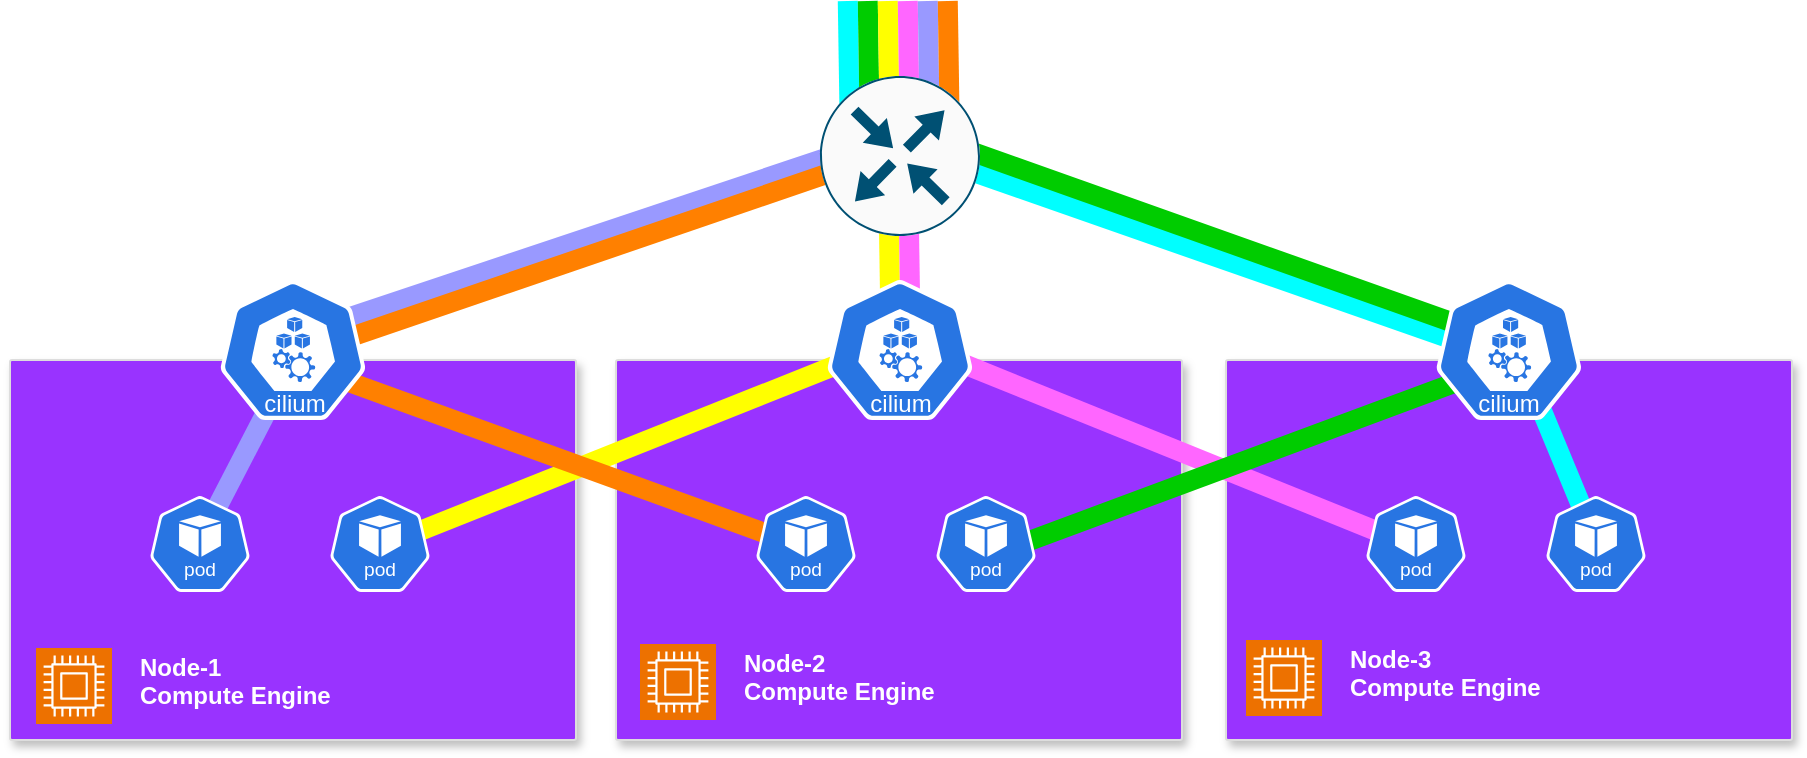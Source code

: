 <mxfile version="24.4.8" type="device">
  <diagram name="Page-1" id="TPv4YiVZvs2msHgFxSqs">
    <mxGraphModel dx="1185" dy="685" grid="1" gridSize="10" guides="1" tooltips="1" connect="1" arrows="1" fold="1" page="1" pageScale="1" pageWidth="850" pageHeight="1100" math="0" shadow="0">
      <root>
        <mxCell id="0" />
        <mxCell id="1" parent="0" />
        <mxCell id="vOJv6ga_SLZkR0OG2dL8-19" value="" style="strokeColor=#dddddd;shadow=1;strokeWidth=1;rounded=1;absoluteArcSize=1;arcSize=2;movable=1;resizable=1;rotatable=1;deletable=1;editable=1;locked=0;connectable=1;container=0;fillColor=#9933FF;" parent="1" vertex="1">
          <mxGeometry x="460" y="260" width="283" height="190" as="geometry" />
        </mxCell>
        <mxCell id="vOJv6ga_SLZkR0OG2dL8-57" value="" style="strokeColor=#dddddd;shadow=1;strokeWidth=1;rounded=1;absoluteArcSize=1;arcSize=2;movable=1;resizable=1;rotatable=1;deletable=1;editable=1;locked=0;connectable=1;container=0;fillColor=#9933FF;" parent="1" vertex="1">
          <mxGeometry x="157" y="260" width="283" height="190" as="geometry" />
        </mxCell>
        <mxCell id="vOJv6ga_SLZkR0OG2dL8-60" value="&lt;font color=&quot;#ffffff&quot;&gt;&lt;span style=&quot;text-wrap: nowrap;&quot;&gt;Node-1&lt;/span&gt;&lt;br style=&quot;forced-color-adjust: none; font-family: Helvetica; font-size: 12px; font-style: normal; font-variant-ligatures: normal; font-variant-caps: normal; letter-spacing: normal; orphans: 2; text-align: left; text-indent: 0px; text-transform: none; widows: 2; word-spacing: 0px; -webkit-text-stroke-width: 0px; white-space: nowrap; text-decoration-thickness: initial; text-decoration-style: initial; text-decoration-color: initial;&quot;&gt;&lt;span style=&quot;font-family: Helvetica; font-size: 12px; font-style: normal; font-variant-ligatures: normal; font-variant-caps: normal; letter-spacing: normal; orphans: 2; text-align: left; text-indent: 0px; text-transform: none; widows: 2; word-spacing: 0px; -webkit-text-stroke-width: 0px; white-space: nowrap; text-decoration-thickness: initial; text-decoration-style: initial; text-decoration-color: initial; float: none; display: inline !important;&quot;&gt;Compute Engine&lt;/span&gt;&lt;/font&gt;" style="text;whiteSpace=wrap;html=1;fontStyle=1" parent="1" vertex="1">
          <mxGeometry x="220" y="400" width="120" height="50" as="geometry" />
        </mxCell>
        <mxCell id="vOJv6ga_SLZkR0OG2dL8-65" value="" style="strokeColor=#dddddd;shadow=1;strokeWidth=1;rounded=1;absoluteArcSize=1;arcSize=2;movable=1;resizable=1;rotatable=1;deletable=1;editable=1;locked=0;connectable=1;container=0;fillColor=#9933FF;" parent="1" vertex="1">
          <mxGeometry x="765" y="260" width="283" height="190" as="geometry" />
        </mxCell>
        <mxCell id="vOJv6ga_SLZkR0OG2dL8-85" value="Upstream&lt;div&gt;Router&lt;/div&gt;" style="text;html=1;align=center;verticalAlign=middle;resizable=0;points=[];autosize=1;strokeColor=none;fillColor=none;fontColor=#FFFFFF;" parent="1" vertex="1">
          <mxGeometry x="638.46" y="110" width="80" height="40" as="geometry" />
        </mxCell>
        <mxCell id="vOJv6ga_SLZkR0OG2dL8-89" value="" style="sketch=0;points=[[0,0,0],[0.25,0,0],[0.5,0,0],[0.75,0,0],[1,0,0],[0,1,0],[0.25,1,0],[0.5,1,0],[0.75,1,0],[1,1,0],[0,0.25,0],[0,0.5,0],[0,0.75,0],[1,0.25,0],[1,0.5,0],[1,0.75,0]];outlineConnect=0;fontColor=#232F3E;fillColor=#ED7100;strokeColor=#ffffff;dashed=0;verticalLabelPosition=bottom;verticalAlign=top;align=center;html=1;fontSize=12;fontStyle=0;aspect=fixed;shape=mxgraph.aws4.resourceIcon;resIcon=mxgraph.aws4.compute;" parent="1" vertex="1">
          <mxGeometry x="170" y="404" width="38" height="38" as="geometry" />
        </mxCell>
        <mxCell id="vOJv6ga_SLZkR0OG2dL8-100" value="&lt;font color=&quot;#ffffff&quot;&gt;&lt;span style=&quot;text-wrap: nowrap;&quot;&gt;Node-2&lt;/span&gt;&lt;br style=&quot;forced-color-adjust: none; font-family: Helvetica; font-size: 12px; font-style: normal; font-variant-ligatures: normal; font-variant-caps: normal; letter-spacing: normal; orphans: 2; text-align: left; text-indent: 0px; text-transform: none; widows: 2; word-spacing: 0px; -webkit-text-stroke-width: 0px; white-space: nowrap; text-decoration-thickness: initial; text-decoration-style: initial; text-decoration-color: initial;&quot;&gt;&lt;span style=&quot;font-family: Helvetica; font-size: 12px; font-style: normal; font-variant-ligatures: normal; font-variant-caps: normal; letter-spacing: normal; orphans: 2; text-align: left; text-indent: 0px; text-transform: none; widows: 2; word-spacing: 0px; -webkit-text-stroke-width: 0px; white-space: nowrap; text-decoration-thickness: initial; text-decoration-style: initial; text-decoration-color: initial; float: none; display: inline !important;&quot;&gt;Compute Engine&lt;/span&gt;&lt;/font&gt;" style="text;whiteSpace=wrap;html=1;fontStyle=1" parent="1" vertex="1">
          <mxGeometry x="522" y="398" width="120" height="50" as="geometry" />
        </mxCell>
        <mxCell id="vOJv6ga_SLZkR0OG2dL8-101" value="" style="sketch=0;points=[[0,0,0],[0.25,0,0],[0.5,0,0],[0.75,0,0],[1,0,0],[0,1,0],[0.25,1,0],[0.5,1,0],[0.75,1,0],[1,1,0],[0,0.25,0],[0,0.5,0],[0,0.75,0],[1,0.25,0],[1,0.5,0],[1,0.75,0]];outlineConnect=0;fontColor=#232F3E;fillColor=#ED7100;strokeColor=#ffffff;dashed=0;verticalLabelPosition=bottom;verticalAlign=top;align=center;html=1;fontSize=12;fontStyle=0;aspect=fixed;shape=mxgraph.aws4.resourceIcon;resIcon=mxgraph.aws4.compute;" parent="1" vertex="1">
          <mxGeometry x="472" y="402" width="38" height="38" as="geometry" />
        </mxCell>
        <mxCell id="vOJv6ga_SLZkR0OG2dL8-102" value="&lt;font color=&quot;#ffffff&quot;&gt;&lt;span style=&quot;text-wrap: nowrap;&quot;&gt;Node-3&lt;/span&gt;&lt;br style=&quot;forced-color-adjust: none; font-family: Helvetica; font-size: 12px; font-style: normal; font-variant-ligatures: normal; font-variant-caps: normal; letter-spacing: normal; orphans: 2; text-align: left; text-indent: 0px; text-transform: none; widows: 2; word-spacing: 0px; -webkit-text-stroke-width: 0px; white-space: nowrap; text-decoration-thickness: initial; text-decoration-style: initial; text-decoration-color: initial;&quot;&gt;&lt;span style=&quot;font-family: Helvetica; font-size: 12px; font-style: normal; font-variant-ligatures: normal; font-variant-caps: normal; letter-spacing: normal; orphans: 2; text-align: left; text-indent: 0px; text-transform: none; widows: 2; word-spacing: 0px; -webkit-text-stroke-width: 0px; white-space: nowrap; text-decoration-thickness: initial; text-decoration-style: initial; text-decoration-color: initial; float: none; display: inline !important;&quot;&gt;Compute Engine&lt;/span&gt;&lt;/font&gt;" style="text;whiteSpace=wrap;html=1;fontStyle=1" parent="1" vertex="1">
          <mxGeometry x="825" y="396" width="120" height="50" as="geometry" />
        </mxCell>
        <mxCell id="vOJv6ga_SLZkR0OG2dL8-103" value="" style="sketch=0;points=[[0,0,0],[0.25,0,0],[0.5,0,0],[0.75,0,0],[1,0,0],[0,1,0],[0.25,1,0],[0.5,1,0],[0.75,1,0],[1,1,0],[0,0.25,0],[0,0.5,0],[0,0.75,0],[1,0.25,0],[1,0.5,0],[1,0.75,0]];outlineConnect=0;fontColor=#232F3E;fillColor=#ED7100;strokeColor=#ffffff;dashed=0;verticalLabelPosition=bottom;verticalAlign=top;align=center;html=1;fontSize=12;fontStyle=0;aspect=fixed;shape=mxgraph.aws4.resourceIcon;resIcon=mxgraph.aws4.compute;" parent="1" vertex="1">
          <mxGeometry x="775" y="400" width="38" height="38" as="geometry" />
        </mxCell>
        <mxCell id="vOJv6ga_SLZkR0OG2dL8-108" value="cilium" style="text;html=1;align=center;verticalAlign=middle;resizable=0;points=[];autosize=1;fillColor=none;fontColor=#FFFFFF;" parent="1" vertex="1">
          <mxGeometry x="881.5" y="267" width="50" height="30" as="geometry" />
        </mxCell>
        <mxCell id="vOJv6ga_SLZkR0OG2dL8-77" value="" style="shape=flexArrow;endArrow=none;startArrow=none;html=1;rounded=0;startFill=0;endFill=0;fillColor=#00FFFF;gradientColor=none;fillStyle=auto;strokeColor=none;" parent="1" edge="1">
          <mxGeometry width="100" height="100" relative="1" as="geometry">
            <mxPoint x="577.118" y="160" as="sourcePoint" />
            <mxPoint x="575.88" y="80" as="targetPoint" />
          </mxGeometry>
        </mxCell>
        <mxCell id="vOJv6ga_SLZkR0OG2dL8-78" value="" style="shape=flexArrow;endArrow=none;startArrow=none;html=1;rounded=0;startFill=0;endFill=0;strokeColor=none;fillColor=#00CC00;" parent="1" edge="1">
          <mxGeometry width="100" height="100" relative="1" as="geometry">
            <mxPoint x="587.118" y="160" as="sourcePoint" />
            <mxPoint x="585.88" y="80" as="targetPoint" />
          </mxGeometry>
        </mxCell>
        <mxCell id="vOJv6ga_SLZkR0OG2dL8-79" value="" style="shape=flexArrow;endArrow=none;startArrow=none;html=1;rounded=0;startFill=0;endFill=0;strokeColor=none;fillColor=#FFFF00;" parent="1" edge="1">
          <mxGeometry width="100" height="100" relative="1" as="geometry">
            <mxPoint x="597.119" y="160" as="sourcePoint" />
            <mxPoint x="595.881" y="80" as="targetPoint" />
          </mxGeometry>
        </mxCell>
        <mxCell id="vOJv6ga_SLZkR0OG2dL8-80" value="" style="shape=flexArrow;endArrow=none;startArrow=none;html=1;rounded=0;startFill=0;endFill=0;strokeColor=none;fillColor=#FF66FF;" parent="1" edge="1">
          <mxGeometry width="100" height="100" relative="1" as="geometry">
            <mxPoint x="607.119" y="160" as="sourcePoint" />
            <mxPoint x="605.881" y="80" as="targetPoint" />
          </mxGeometry>
        </mxCell>
        <mxCell id="vOJv6ga_SLZkR0OG2dL8-81" value="" style="shape=flexArrow;endArrow=none;startArrow=none;html=1;rounded=0;startFill=0;endFill=0;fillColor=#9999FF;strokeColor=none;" parent="1" edge="1">
          <mxGeometry width="100" height="100" relative="1" as="geometry">
            <mxPoint x="617.12" y="160" as="sourcePoint" />
            <mxPoint x="615.882" y="80" as="targetPoint" />
          </mxGeometry>
        </mxCell>
        <mxCell id="vOJv6ga_SLZkR0OG2dL8-82" value="" style="shape=flexArrow;endArrow=none;startArrow=none;html=1;rounded=0;startFill=0;endFill=0;fillColor=#FF8000;strokeColor=none;" parent="1" edge="1">
          <mxGeometry width="100" height="100" relative="1" as="geometry">
            <mxPoint x="627.12" y="160" as="sourcePoint" />
            <mxPoint x="625.882" y="80" as="targetPoint" />
          </mxGeometry>
        </mxCell>
        <mxCell id="j39mi7xemLGqWOHImlby-3" value="" style="shape=flexArrow;endArrow=none;startArrow=none;html=1;rounded=0;startFill=0;endFill=0;fillColor=#9999FF;strokeColor=none;exitX=0.475;exitY=0.41;exitDx=0;exitDy=0;exitPerimeter=0;" edge="1" parent="1" source="vOJv6ga_SLZkR0OG2dL8-104">
          <mxGeometry width="100" height="100" relative="1" as="geometry">
            <mxPoint x="509.002" y="198" as="sourcePoint" />
            <mxPoint x="577.002" y="155" as="targetPoint" />
          </mxGeometry>
        </mxCell>
        <mxCell id="j39mi7xemLGqWOHImlby-4" value="" style="shape=flexArrow;endArrow=none;startArrow=none;html=1;rounded=0;startFill=0;endFill=0;fillColor=#FF8000;strokeColor=none;exitX=0.516;exitY=0.557;exitDx=0;exitDy=0;exitPerimeter=0;" edge="1" parent="1">
          <mxGeometry width="100" height="100" relative="1" as="geometry">
            <mxPoint x="299.667" y="257.99" as="sourcePoint" />
            <mxPoint x="580" y="162" as="targetPoint" />
          </mxGeometry>
        </mxCell>
        <mxCell id="j39mi7xemLGqWOHImlby-6" value="" style="shape=flexArrow;endArrow=none;startArrow=none;html=1;rounded=0;startFill=0;endFill=0;strokeColor=none;fillColor=#FFFF00;" edge="1" parent="1">
          <mxGeometry width="100" height="100" relative="1" as="geometry">
            <mxPoint x="597.619" y="267" as="sourcePoint" />
            <mxPoint x="596.381" y="187" as="targetPoint" />
          </mxGeometry>
        </mxCell>
        <mxCell id="j39mi7xemLGqWOHImlby-7" value="" style="shape=flexArrow;endArrow=none;startArrow=none;html=1;rounded=0;startFill=0;endFill=0;strokeColor=none;fillColor=#FF66FF;" edge="1" parent="1">
          <mxGeometry width="100" height="100" relative="1" as="geometry">
            <mxPoint x="607.619" y="267" as="sourcePoint" />
            <mxPoint x="606.381" y="187" as="targetPoint" />
          </mxGeometry>
        </mxCell>
        <mxCell id="j39mi7xemLGqWOHImlby-8" value="" style="shape=flexArrow;endArrow=none;startArrow=none;html=1;rounded=0;startFill=0;endFill=0;fillColor=#00FFFF;gradientColor=none;fillStyle=auto;strokeColor=none;exitX=0.556;exitY=0.544;exitDx=0;exitDy=0;exitPerimeter=0;" edge="1" parent="1">
          <mxGeometry width="100" height="100" relative="1" as="geometry">
            <mxPoint x="910.544" y="261.08" as="sourcePoint" />
            <mxPoint x="630" y="163" as="targetPoint" />
          </mxGeometry>
        </mxCell>
        <mxCell id="j39mi7xemLGqWOHImlby-9" value="" style="shape=flexArrow;endArrow=none;startArrow=none;html=1;rounded=0;startFill=0;endFill=0;strokeColor=none;fillColor=#00CC00;exitX=0.569;exitY=0.429;exitDx=0;exitDy=0;exitPerimeter=0;" edge="1" parent="1">
          <mxGeometry width="100" height="100" relative="1" as="geometry">
            <mxPoint x="911.491" y="253.03" as="sourcePoint" />
            <mxPoint x="630.0" y="153" as="targetPoint" />
          </mxGeometry>
        </mxCell>
        <mxCell id="vOJv6ga_SLZkR0OG2dL8-83" value="" style="sketch=0;points=[[0.5,0,0],[1,0.5,0],[0.5,1,0],[0,0.5,0],[0.145,0.145,0],[0.856,0.145,0],[0.855,0.856,0],[0.145,0.855,0]];verticalLabelPosition=bottom;html=1;verticalAlign=top;aspect=fixed;align=center;pointerEvents=1;shape=mxgraph.cisco19.rect;prIcon=router;fillColor=#FAFAFA;strokeColor=#005073;" parent="1" vertex="1">
          <mxGeometry x="562" y="118" width="80" height="80" as="geometry" />
        </mxCell>
        <mxCell id="j39mi7xemLGqWOHImlby-12" value="" style="shape=flexArrow;endArrow=none;startArrow=none;html=1;rounded=0;startFill=0;endFill=0;strokeColor=none;fillColor=#FFFF00;exitX=0.394;exitY=0.574;exitDx=0;exitDy=0;exitPerimeter=0;" edge="1" parent="1" source="vOJv6ga_SLZkR0OG2dL8-64">
          <mxGeometry width="100" height="100" relative="1" as="geometry">
            <mxPoint x="577.739" y="340" as="sourcePoint" />
            <mxPoint x="576.501" y="260" as="targetPoint" />
          </mxGeometry>
        </mxCell>
        <mxCell id="j39mi7xemLGqWOHImlby-13" value="" style="shape=flexArrow;endArrow=none;startArrow=none;html=1;rounded=0;startFill=0;endFill=0;strokeColor=none;fillColor=#FF66FF;entryX=0.796;entryY=0.541;entryDx=0;entryDy=0;entryPerimeter=0;exitX=0.629;exitY=0.586;exitDx=0;exitDy=0;exitPerimeter=0;" edge="1" parent="1" source="vOJv6ga_SLZkR0OG2dL8-67" target="vOJv6ga_SLZkR0OG2dL8-98">
          <mxGeometry width="100" height="100" relative="1" as="geometry">
            <mxPoint x="627.739" y="340" as="sourcePoint" />
            <mxPoint x="626.501" y="260" as="targetPoint" />
          </mxGeometry>
        </mxCell>
        <mxCell id="j39mi7xemLGqWOHImlby-14" value="" style="shape=flexArrow;endArrow=none;startArrow=none;html=1;rounded=0;startFill=0;endFill=0;fillColor=#00FFFF;gradientColor=none;fillStyle=auto;strokeColor=none;entryX=0.554;entryY=0.61;entryDx=0;entryDy=0;entryPerimeter=0;exitX=0.57;exitY=0.541;exitDx=0;exitDy=0;exitPerimeter=0;" edge="1" parent="1" source="vOJv6ga_SLZkR0OG2dL8-105" target="vOJv6ga_SLZkR0OG2dL8-72">
          <mxGeometry width="100" height="100" relative="1" as="geometry">
            <mxPoint x="1060" y="90" as="sourcePoint" />
            <mxPoint x="950" y="157.92" as="targetPoint" />
          </mxGeometry>
        </mxCell>
        <mxCell id="j39mi7xemLGqWOHImlby-15" value="" style="shape=flexArrow;endArrow=none;startArrow=none;html=1;rounded=0;startFill=0;endFill=0;strokeColor=none;fillColor=#00CC00;" edge="1" parent="1">
          <mxGeometry width="100" height="100" relative="1" as="geometry">
            <mxPoint x="910" y="260" as="sourcePoint" />
            <mxPoint x="638.46" y="360.973" as="targetPoint" />
          </mxGeometry>
        </mxCell>
        <mxCell id="j39mi7xemLGqWOHImlby-16" value="" style="shape=flexArrow;endArrow=none;startArrow=none;html=1;rounded=0;startFill=0;endFill=0;fillColor=#9999FF;strokeColor=none;exitX=0.475;exitY=0.41;exitDx=0;exitDy=0;exitPerimeter=0;entryX=0.562;entryY=0.451;entryDx=0;entryDy=0;entryPerimeter=0;" edge="1" parent="1" target="vOJv6ga_SLZkR0OG2dL8-104">
          <mxGeometry width="100" height="100" relative="1" as="geometry">
            <mxPoint x="250" y="354" as="sourcePoint" />
            <mxPoint x="530.002" y="260" as="targetPoint" />
          </mxGeometry>
        </mxCell>
        <mxCell id="j39mi7xemLGqWOHImlby-17" value="" style="shape=flexArrow;endArrow=none;startArrow=none;html=1;rounded=0;startFill=0;endFill=0;fillColor=#FF8000;strokeColor=none;exitX=0.516;exitY=0.557;exitDx=0;exitDy=0;exitPerimeter=0;entryX=0.649;entryY=0.598;entryDx=0;entryDy=0;entryPerimeter=0;" edge="1" parent="1" target="vOJv6ga_SLZkR0OG2dL8-21">
          <mxGeometry width="100" height="100" relative="1" as="geometry">
            <mxPoint x="296.167" y="260" as="sourcePoint" />
            <mxPoint x="576.5" y="164.01" as="targetPoint" />
          </mxGeometry>
        </mxCell>
        <mxCell id="vOJv6ga_SLZkR0OG2dL8-105" value="" style="aspect=fixed;sketch=0;html=1;dashed=0;whitespace=wrap;verticalLabelPosition=bottom;verticalAlign=top;fillColor=#2875E2;strokeColor=#ffffff;points=[[0.005,0.63,0],[0.1,0.2,0],[0.9,0.2,0],[0.5,0,0],[0.995,0.63,0],[0.72,0.99,0],[0.5,1,0],[0.28,0.99,0]];shape=mxgraph.kubernetes.icon2;prIcon=k_proxy" parent="1" vertex="1">
          <mxGeometry x="870.0" y="220" width="72.92" height="70" as="geometry" />
        </mxCell>
        <mxCell id="vOJv6ga_SLZkR0OG2dL8-98" value="" style="aspect=fixed;sketch=0;html=1;dashed=0;whitespace=wrap;verticalLabelPosition=bottom;verticalAlign=top;fillColor=#2875E2;strokeColor=#ffffff;points=[[0.005,0.63,0],[0.1,0.2,0],[0.9,0.2,0],[0.5,0,0],[0.995,0.63,0],[0.72,0.99,0],[0.5,1,0],[0.28,0.99,0]];shape=mxgraph.kubernetes.icon2;prIcon=k_proxy" parent="1" vertex="1">
          <mxGeometry x="565.54" y="220" width="72.92" height="70" as="geometry" />
        </mxCell>
        <mxCell id="vOJv6ga_SLZkR0OG2dL8-104" value="" style="aspect=fixed;sketch=0;html=1;dashed=0;whitespace=wrap;verticalLabelPosition=bottom;verticalAlign=top;fillColor=#2875E2;strokeColor=#ffffff;points=[[0.005,0.63,0],[0.1,0.2,0],[0.9,0.2,0],[0.5,0,0],[0.995,0.63,0],[0.72,0.99,0],[0.5,1,0],[0.28,0.99,0]];shape=mxgraph.kubernetes.icon2;prIcon=k_proxy" parent="1" vertex="1">
          <mxGeometry x="262.04" y="220" width="72.92" height="70" as="geometry" />
        </mxCell>
        <mxCell id="vOJv6ga_SLZkR0OG2dL8-106" value="cilium" style="text;html=1;align=center;verticalAlign=middle;resizable=0;points=[];autosize=1;fillColor=none;fontColor=#FFFFFF;" parent="1" vertex="1">
          <mxGeometry x="273.5" y="267" width="50" height="30" as="geometry" />
        </mxCell>
        <mxCell id="vOJv6ga_SLZkR0OG2dL8-107" value="cilium" style="text;html=1;align=center;verticalAlign=middle;resizable=0;points=[];autosize=1;fillColor=none;fontColor=#FFFFFF;" parent="1" vertex="1">
          <mxGeometry x="576.5" y="267" width="50" height="30" as="geometry" />
        </mxCell>
        <mxCell id="j39mi7xemLGqWOHImlby-11" value="cilium" style="text;html=1;align=center;verticalAlign=middle;resizable=0;points=[];autosize=1;fillColor=none;fontColor=#FFFFFF;" vertex="1" parent="1">
          <mxGeometry x="881.46" y="267" width="50" height="30" as="geometry" />
        </mxCell>
        <mxCell id="vOJv6ga_SLZkR0OG2dL8-59" value="" style="aspect=fixed;sketch=0;html=1;dashed=0;whitespace=wrap;verticalLabelPosition=bottom;verticalAlign=top;fillColor=#2875E2;strokeColor=#ffffff;points=[[0.005,0.63,0],[0.1,0.2,0],[0.9,0.2,0],[0.5,0,0],[0.995,0.63,0],[0.72,0.99,0],[0.5,1,0],[0.28,0.99,0]];shape=mxgraph.kubernetes.icon2;kubernetesLabel=1;prIcon=pod" parent="1" vertex="1">
          <mxGeometry x="227" y="328" width="50" height="48" as="geometry" />
        </mxCell>
        <mxCell id="vOJv6ga_SLZkR0OG2dL8-64" value="" style="aspect=fixed;sketch=0;html=1;dashed=0;whitespace=wrap;verticalLabelPosition=bottom;verticalAlign=top;fillColor=#2875E2;strokeColor=#ffffff;points=[[0.005,0.63,0],[0.1,0.2,0],[0.9,0.2,0],[0.5,0,0],[0.995,0.63,0],[0.72,0.99,0],[0.5,1,0],[0.28,0.99,0]];shape=mxgraph.kubernetes.icon2;kubernetesLabel=1;prIcon=pod" parent="1" vertex="1">
          <mxGeometry x="317" y="328" width="50" height="48" as="geometry" />
        </mxCell>
        <mxCell id="vOJv6ga_SLZkR0OG2dL8-67" value="" style="aspect=fixed;sketch=0;html=1;dashed=0;whitespace=wrap;verticalLabelPosition=bottom;verticalAlign=top;fillColor=#2875E2;strokeColor=#ffffff;points=[[0.005,0.63,0],[0.1,0.2,0],[0.9,0.2,0],[0.5,0,0],[0.995,0.63,0],[0.72,0.99,0],[0.5,1,0],[0.28,0.99,0]];shape=mxgraph.kubernetes.icon2;kubernetesLabel=1;prIcon=pod" parent="1" vertex="1">
          <mxGeometry x="835" y="328" width="50" height="48" as="geometry" />
        </mxCell>
        <mxCell id="vOJv6ga_SLZkR0OG2dL8-72" value="" style="aspect=fixed;sketch=0;html=1;dashed=0;whitespace=wrap;verticalLabelPosition=bottom;verticalAlign=top;fillColor=#2875E2;strokeColor=#ffffff;points=[[0.005,0.63,0],[0.1,0.2,0],[0.9,0.2,0],[0.5,0,0],[0.995,0.63,0],[0.72,0.99,0],[0.5,1,0],[0.28,0.99,0]];shape=mxgraph.kubernetes.icon2;kubernetesLabel=1;prIcon=pod" parent="1" vertex="1">
          <mxGeometry x="925" y="328" width="50" height="48" as="geometry" />
        </mxCell>
        <mxCell id="vOJv6ga_SLZkR0OG2dL8-21" value="" style="aspect=fixed;sketch=0;html=1;dashed=0;whitespace=wrap;verticalLabelPosition=bottom;verticalAlign=top;fillColor=#2875E2;strokeColor=#ffffff;points=[[0.005,0.63,0],[0.1,0.2,0],[0.9,0.2,0],[0.5,0,0],[0.995,0.63,0],[0.72,0.99,0],[0.5,1,0],[0.28,0.99,0]];shape=mxgraph.kubernetes.icon2;kubernetesLabel=1;prIcon=pod" parent="1" vertex="1">
          <mxGeometry x="530" y="328" width="50" height="48" as="geometry" />
        </mxCell>
        <mxCell id="vOJv6ga_SLZkR0OG2dL8-55" value="" style="aspect=fixed;sketch=0;html=1;dashed=0;whitespace=wrap;verticalLabelPosition=bottom;verticalAlign=top;fillColor=#2875E2;strokeColor=#ffffff;points=[[0.005,0.63,0],[0.1,0.2,0],[0.9,0.2,0],[0.5,0,0],[0.995,0.63,0],[0.72,0.99,0],[0.5,1,0],[0.28,0.99,0]];shape=mxgraph.kubernetes.icon2;kubernetesLabel=1;prIcon=pod" parent="1" vertex="1">
          <mxGeometry x="620" y="328" width="50" height="48" as="geometry" />
        </mxCell>
      </root>
    </mxGraphModel>
  </diagram>
</mxfile>

